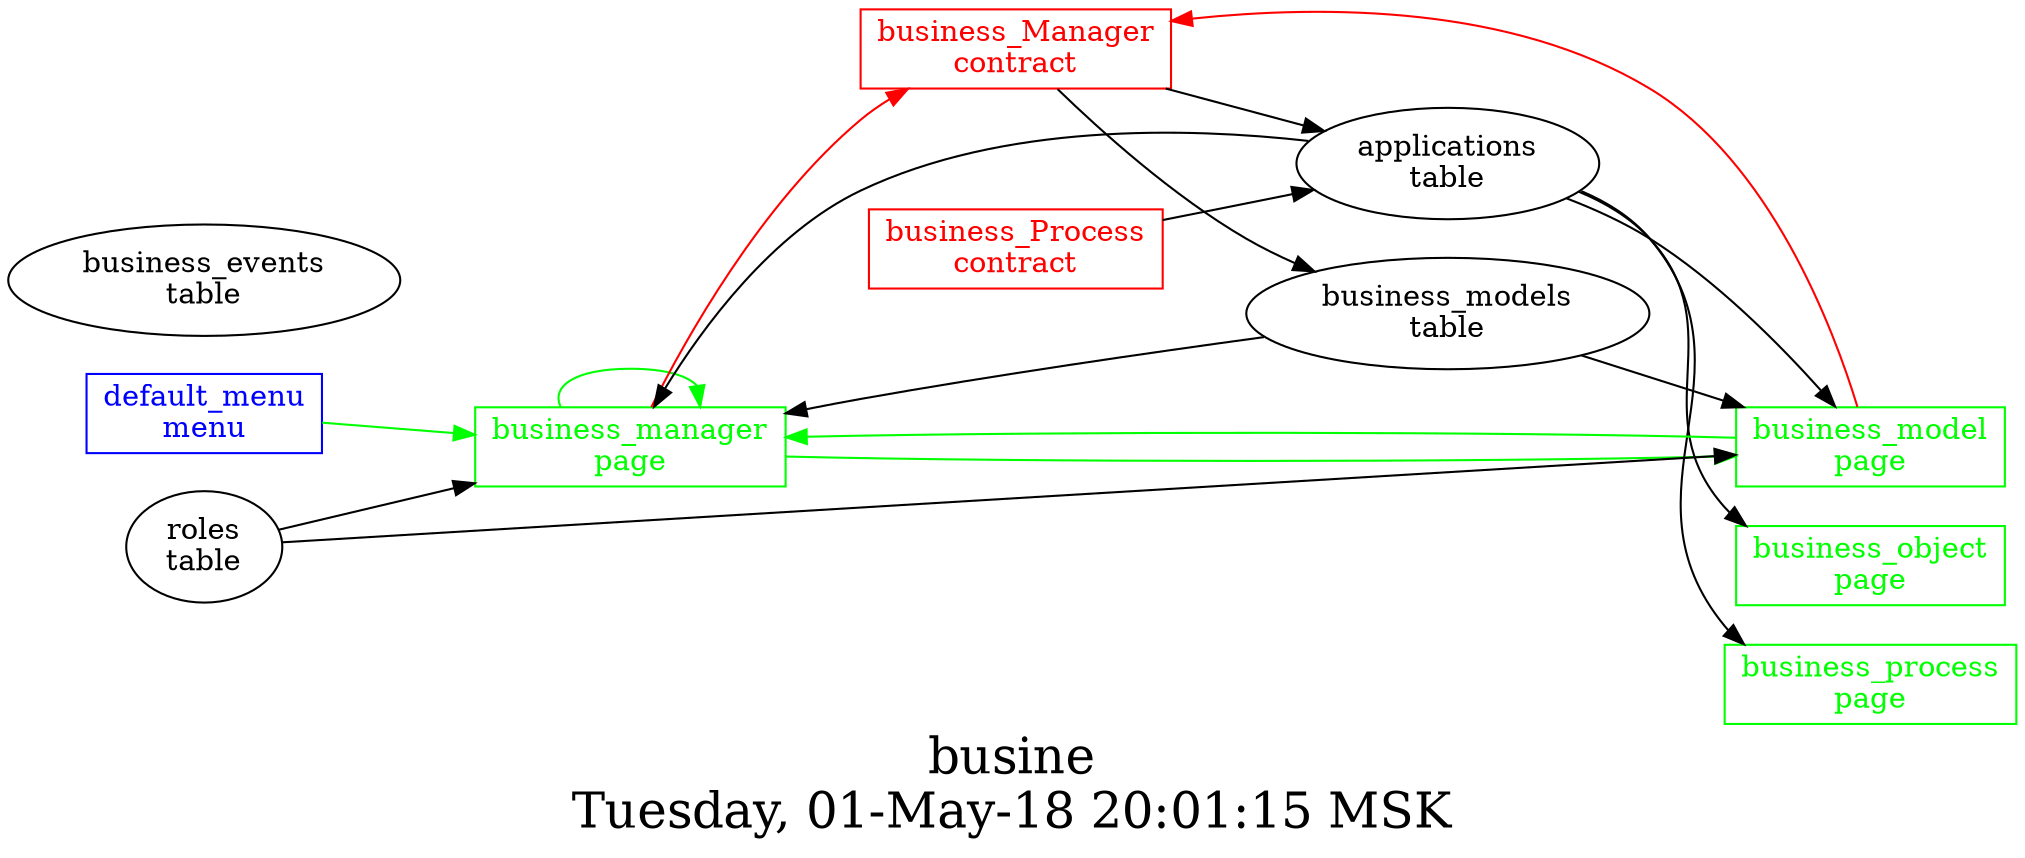 digraph G {
graph [
  fontsize="24";
  label="busine\nTuesday, 01-May-18 20:01:15 MSK";
  nojustify=true;
  ordering=out;
  rankdir=LR;
  size="30";
];
"default_menu\nmenu" -> "business_manager\npage"  [ color=green ]
"default_menu\nmenu" [color=blue, fontcolor=blue, group=menus, shape=record];
"business_manager\npage" -> "business_Manager\ncontract"  [ color=red ]
"applications\ntable" -> "business_manager\npage"  [ color="" ]
"roles\ntable" -> "business_manager\npage"  [ color="" ]
"business_models\ntable" -> "business_manager\npage"  [ color="" ]
"business_manager\npage" -> "business_model\npage"  [ color=green ]
"business_manager\npage" -> "business_manager\npage"  [ color=green ]
"business_manager\npage" [color=green, fontcolor=green, group=pages, shape=record];
"business_model\npage" -> "business_Manager\ncontract"  [ color=red ]
"applications\ntable" -> "business_model\npage"  [ color="" ]
"roles\ntable" -> "business_model\npage"  [ color="" ]
"business_models\ntable" -> "business_model\npage"  [ color="" ]
"business_model\npage" -> "business_manager\npage"  [ color=green ]
"business_model\npage" [color=green, fontcolor=green, group=pages, shape=record];
"applications\ntable" -> "business_object\npage"  [ color="" ]
"business_object\npage" [color=green, fontcolor=green, group=pages, shape=record];
"applications\ntable" -> "business_process\npage"  [ color="" ]
"business_process\npage" [color=green, fontcolor=green, group=pages, shape=record];
"business_Manager\ncontract" -> "applications\ntable"  [ color="" ]
"business_Manager\ncontract" -> "business_models\ntable"  [ color="" ]
"business_Manager\ncontract" [color=red, fontcolor=red, group=contracts, shape=record];
"business_Process\ncontract" -> "applications\ntable"  [ color="" ]
"business_Process\ncontract" [color=red, fontcolor=red, group=contracts, shape=record];
"business_events\ntable" [color="", fontcolor="", group=tables, shape=""];
"business_models\ntable" [color="", fontcolor="", group=tables, shape=""];
}
